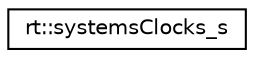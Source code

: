 digraph "Graphical Class Hierarchy"
{
 // LATEX_PDF_SIZE
  edge [fontname="Helvetica",fontsize="10",labelfontname="Helvetica",labelfontsize="10"];
  node [fontname="Helvetica",fontsize="10",shape=record];
  rankdir="LR";
  Node0 [label="rt::systemsClocks_s",height=0.2,width=0.4,color="black", fillcolor="white", style="filled",URL="$structrt_1_1systemsClocks__s.html",tooltip=" "];
}

